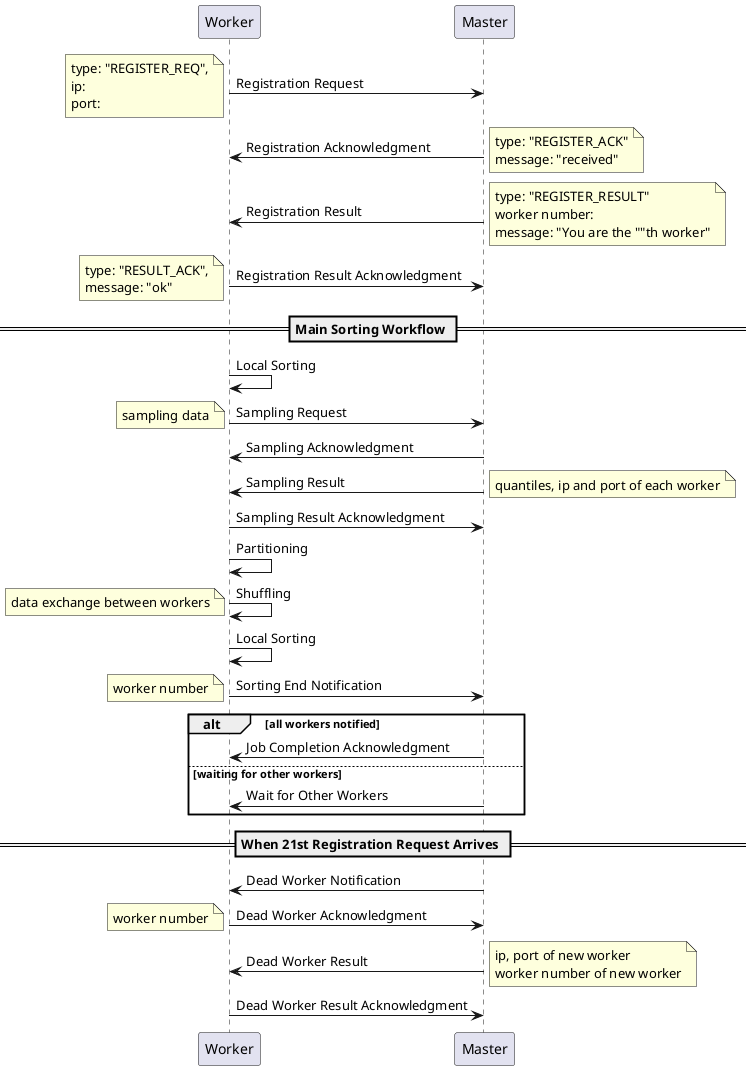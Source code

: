 @startuml

participant Worker
participant Master

Worker -> Master: Registration Request
note left
    type: "REGISTER_REQ",
    ip:
    port:
end note
Master -> Worker: Registration Acknowledgment
note right
    type: "REGISTER_ACK"
    message: "received"
end note
Master -> Worker: Registration Result
note right
    type: "REGISTER_RESULT"
    worker number:
    message: "You are the ""th worker"
end note
Worker -> Master: Registration Result Acknowledgment
note left
    type: "RESULT_ACK",
    message: "ok"
end note

== Main Sorting Workflow ==
Worker -> Worker : Local Sorting

Worker -> Master: Sampling Request
note left
    sampling data
end note
Master -> Worker: Sampling Acknowledgment

Master -> Worker: Sampling Result
note right
    quantiles, ip and port of each worker
end note
Worker -> Master: Sampling Result Acknowledgment

Worker -> Worker : Partitioning
Worker -> Worker : Shuffling
note left
    data exchange between workers
end note
Worker -> Worker : Local Sorting
Worker -> Master: Sorting End Notification
note left
    worker number
end note
alt all workers notified
    Master -> Worker: Job Completion Acknowledgment
else waiting for other workers
    Master -> Worker: Wait for Other Workers
end alt


== When 21st Registration Request Arrives ==
Master -> Worker: Dead Worker Notification
Worker -> Master: Dead Worker Acknowledgment
note left
    worker number
end note
Master -> Worker: Dead Worker Result
note right
    ip, port of new worker
    worker number of new worker
end note
Worker -> Master: Dead Worker Result Acknowledgment
@enduml
